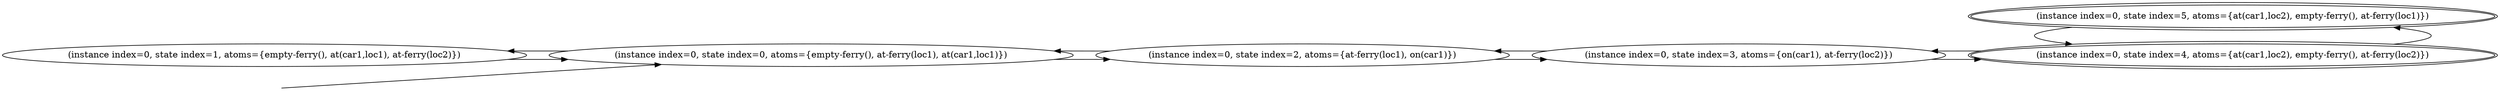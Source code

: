 digraph {
rankdir="LR"
s1[label="(instance index=0, state index=1, atoms={empty-ferry(), at(car1,loc1), at-ferry(loc2)})"]
s0[label="(instance index=0, state index=0, atoms={empty-ferry(), at-ferry(loc1), at(car1,loc1)})"]
s2[label="(instance index=0, state index=2, atoms={at-ferry(loc1), on(car1)})"]
s3[label="(instance index=0, state index=3, atoms={on(car1), at-ferry(loc2)})"]
s4[peripheries=2,label="(instance index=0, state index=4, atoms={at(car1,loc2), empty-ferry(), at-ferry(loc2)})"]
s5[peripheries=2,label="(instance index=0, state index=5, atoms={at(car1,loc2), empty-ferry(), at-ferry(loc1)})"]
Dangling [ label = "", style = invis ]
{ rank = same; Dangling }
Dangling -> s0
{ rank = same; s0}
{ rank = same; s0}
{ rank = same; s2}
{ rank = same; s3}
{ rank = same; s4,s5}
{
s1->s0
}
{
s0->s2
s0->s1
}
{
s2->s3
s2->s0
}
{
s3->s4
s3->s2
}
{
s4->s5
s4->s3
s5->s4
}
}
